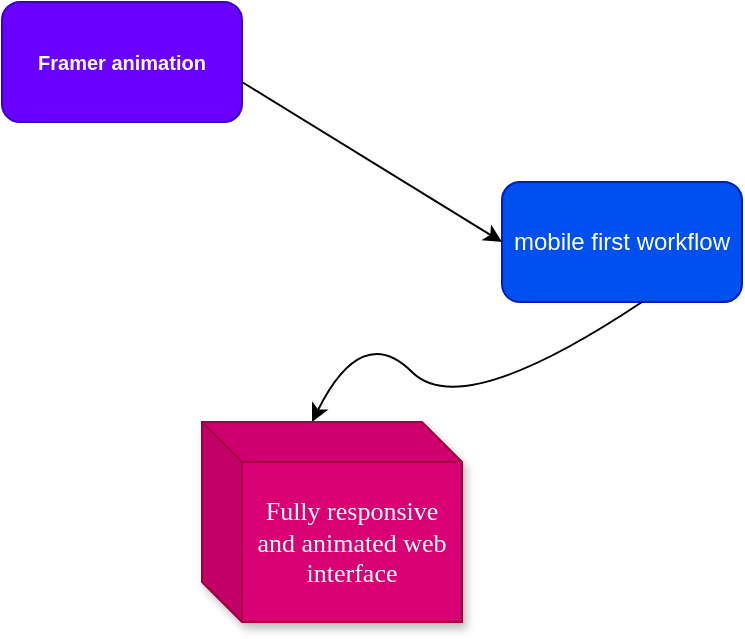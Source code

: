 <mxfile>
    <diagram id="QNs_Rhx93JLZF67ZT6y0" name="Page-1">
        <mxGraphModel dx="434" dy="385" grid="1" gridSize="10" guides="1" tooltips="1" connect="1" arrows="1" fold="1" page="1" pageScale="1" pageWidth="850" pageHeight="1100" math="0" shadow="0">
            <root>
                <mxCell id="0"/>
                <mxCell id="1" parent="0"/>
                <mxCell id="2" value="&lt;font size=&quot;1&quot;&gt;&lt;b&gt;Framer animation&lt;/b&gt;&lt;/font&gt;" style="rounded=1;whiteSpace=wrap;html=1;fillColor=#6a00ff;fontColor=#ffffff;strokeColor=#3700CC;" vertex="1" parent="1">
                    <mxGeometry x="20" y="20" width="120" height="60" as="geometry"/>
                </mxCell>
                <mxCell id="4" value="mobile first workflow" style="rounded=1;whiteSpace=wrap;html=1;fillColor=#0050ef;fontColor=#ffffff;strokeColor=#001DBC;" vertex="1" parent="1">
                    <mxGeometry x="270" y="110" width="120" height="60" as="geometry"/>
                </mxCell>
                <mxCell id="7" value="" style="endArrow=classic;html=1;entryX=0;entryY=0.5;entryDx=0;entryDy=0;" edge="1" parent="1" target="4">
                    <mxGeometry width="50" height="50" relative="1" as="geometry">
                        <mxPoint x="140" y="60" as="sourcePoint"/>
                        <mxPoint x="250" y="180" as="targetPoint"/>
                        <Array as="points">
                            <mxPoint x="140" y="60"/>
                        </Array>
                    </mxGeometry>
                </mxCell>
                <mxCell id="8" value="" style="curved=1;endArrow=classic;html=1;fontFamily=Verdana;fontSize=13;entryX=0;entryY=0;entryDx=55;entryDy=0;entryPerimeter=0;" edge="1" parent="1" target="9">
                    <mxGeometry width="50" height="50" relative="1" as="geometry">
                        <mxPoint x="340" y="170" as="sourcePoint"/>
                        <mxPoint x="250" y="180" as="targetPoint"/>
                        <Array as="points">
                            <mxPoint x="250" y="230"/>
                            <mxPoint x="200" y="180"/>
                        </Array>
                    </mxGeometry>
                </mxCell>
                <mxCell id="9" value="Fully responsive and animated web interface" style="shape=cube;whiteSpace=wrap;html=1;boundedLbl=1;backgroundOutline=1;darkOpacity=0.05;darkOpacity2=0.1;fontFamily=Verdana;fontSize=13;fillColor=#d80073;fontColor=#ffffff;strokeColor=#A50040;shadow=1;" vertex="1" parent="1">
                    <mxGeometry x="120" y="230" width="130" height="100" as="geometry"/>
                </mxCell>
            </root>
        </mxGraphModel>
    </diagram>
</mxfile>